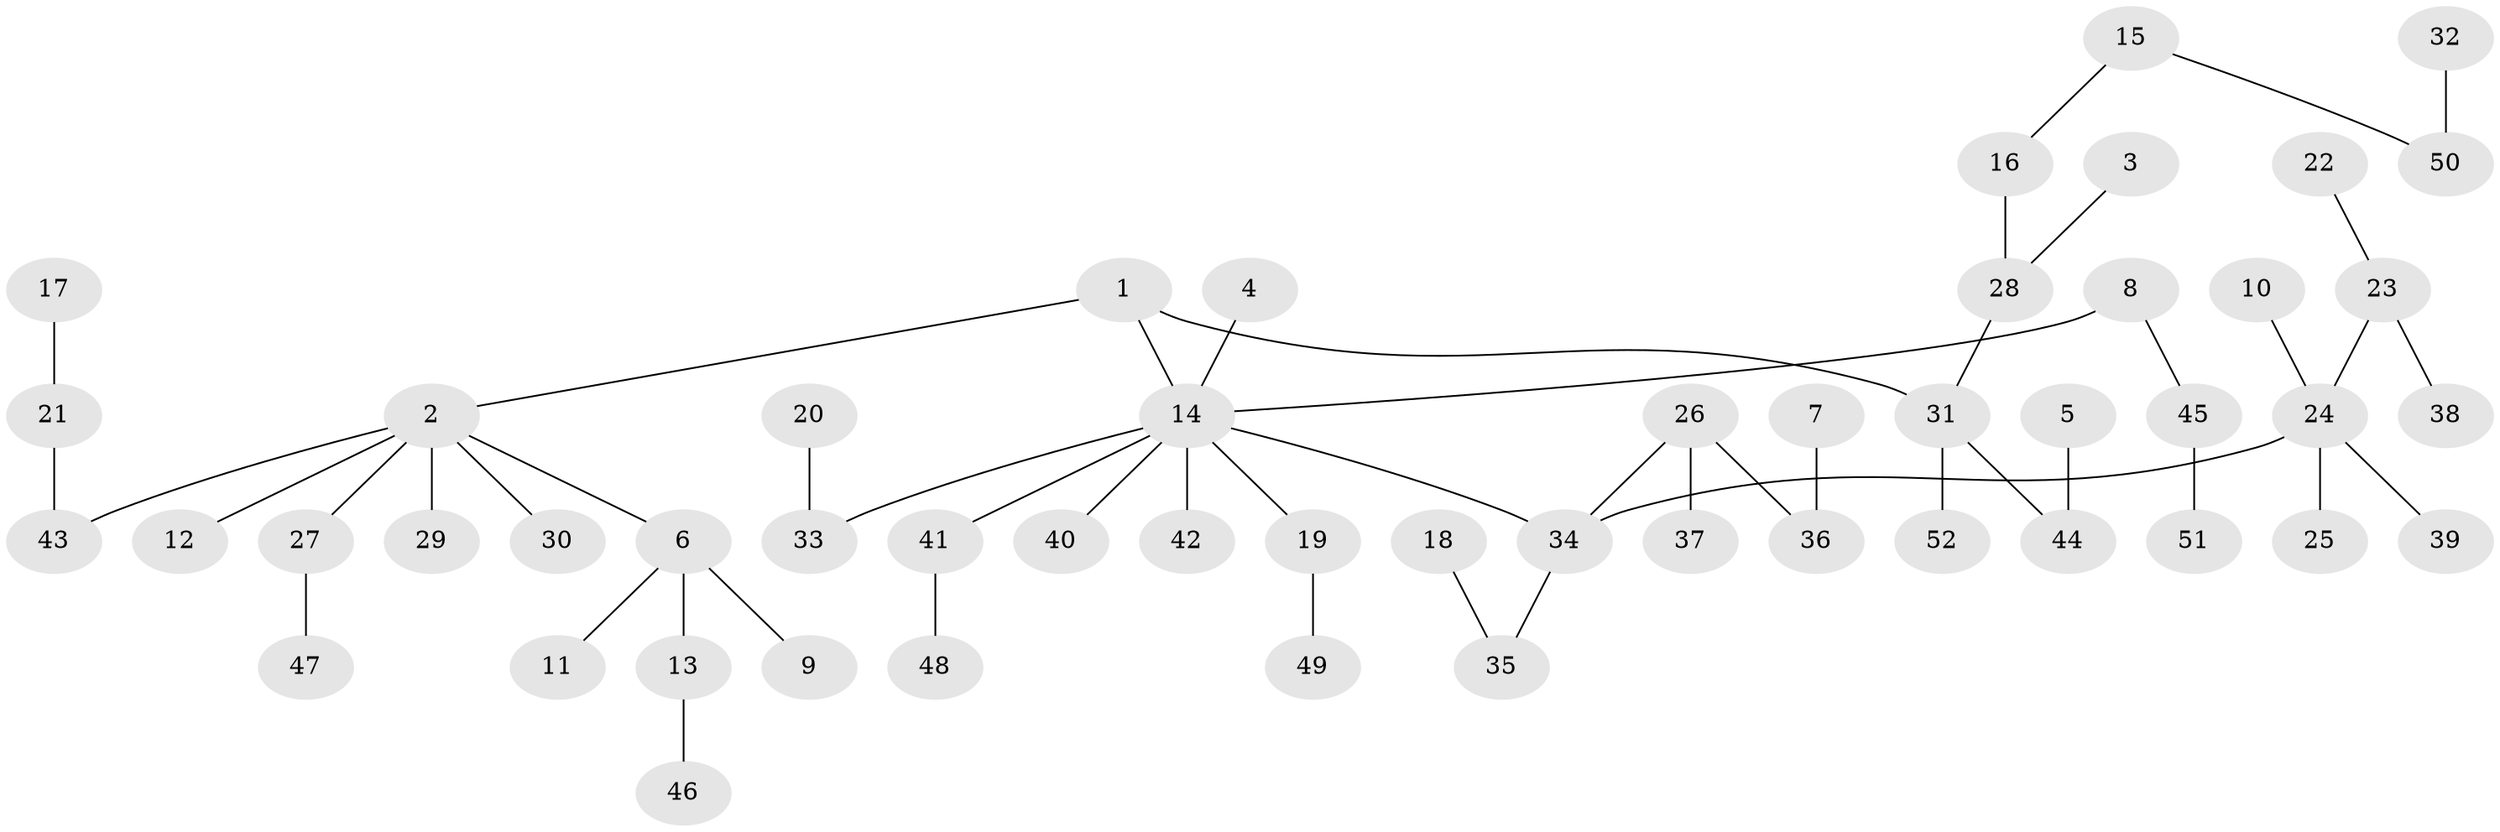 // original degree distribution, {3: 0.17475728155339806, 4: 0.04854368932038835, 10: 0.009708737864077669, 6: 0.019417475728155338, 5: 0.019417475728155338, 1: 0.5048543689320388, 2: 0.22330097087378642}
// Generated by graph-tools (version 1.1) at 2025/50/03/09/25 03:50:26]
// undirected, 52 vertices, 51 edges
graph export_dot {
graph [start="1"]
  node [color=gray90,style=filled];
  1;
  2;
  3;
  4;
  5;
  6;
  7;
  8;
  9;
  10;
  11;
  12;
  13;
  14;
  15;
  16;
  17;
  18;
  19;
  20;
  21;
  22;
  23;
  24;
  25;
  26;
  27;
  28;
  29;
  30;
  31;
  32;
  33;
  34;
  35;
  36;
  37;
  38;
  39;
  40;
  41;
  42;
  43;
  44;
  45;
  46;
  47;
  48;
  49;
  50;
  51;
  52;
  1 -- 2 [weight=1.0];
  1 -- 14 [weight=1.0];
  1 -- 31 [weight=1.0];
  2 -- 6 [weight=1.0];
  2 -- 12 [weight=1.0];
  2 -- 27 [weight=1.0];
  2 -- 29 [weight=1.0];
  2 -- 30 [weight=1.0];
  2 -- 43 [weight=1.0];
  3 -- 28 [weight=1.0];
  4 -- 14 [weight=1.0];
  5 -- 44 [weight=1.0];
  6 -- 9 [weight=1.0];
  6 -- 11 [weight=1.0];
  6 -- 13 [weight=1.0];
  7 -- 36 [weight=1.0];
  8 -- 14 [weight=1.0];
  8 -- 45 [weight=1.0];
  10 -- 24 [weight=1.0];
  13 -- 46 [weight=1.0];
  14 -- 19 [weight=1.0];
  14 -- 33 [weight=1.0];
  14 -- 34 [weight=1.0];
  14 -- 40 [weight=1.0];
  14 -- 41 [weight=1.0];
  14 -- 42 [weight=1.0];
  15 -- 16 [weight=1.0];
  15 -- 50 [weight=1.0];
  16 -- 28 [weight=1.0];
  17 -- 21 [weight=1.0];
  18 -- 35 [weight=1.0];
  19 -- 49 [weight=1.0];
  20 -- 33 [weight=1.0];
  21 -- 43 [weight=1.0];
  22 -- 23 [weight=1.0];
  23 -- 24 [weight=1.0];
  23 -- 38 [weight=1.0];
  24 -- 25 [weight=1.0];
  24 -- 34 [weight=1.0];
  24 -- 39 [weight=1.0];
  26 -- 34 [weight=1.0];
  26 -- 36 [weight=1.0];
  26 -- 37 [weight=1.0];
  27 -- 47 [weight=1.0];
  28 -- 31 [weight=1.0];
  31 -- 44 [weight=1.0];
  31 -- 52 [weight=1.0];
  32 -- 50 [weight=1.0];
  34 -- 35 [weight=1.0];
  41 -- 48 [weight=1.0];
  45 -- 51 [weight=1.0];
}
